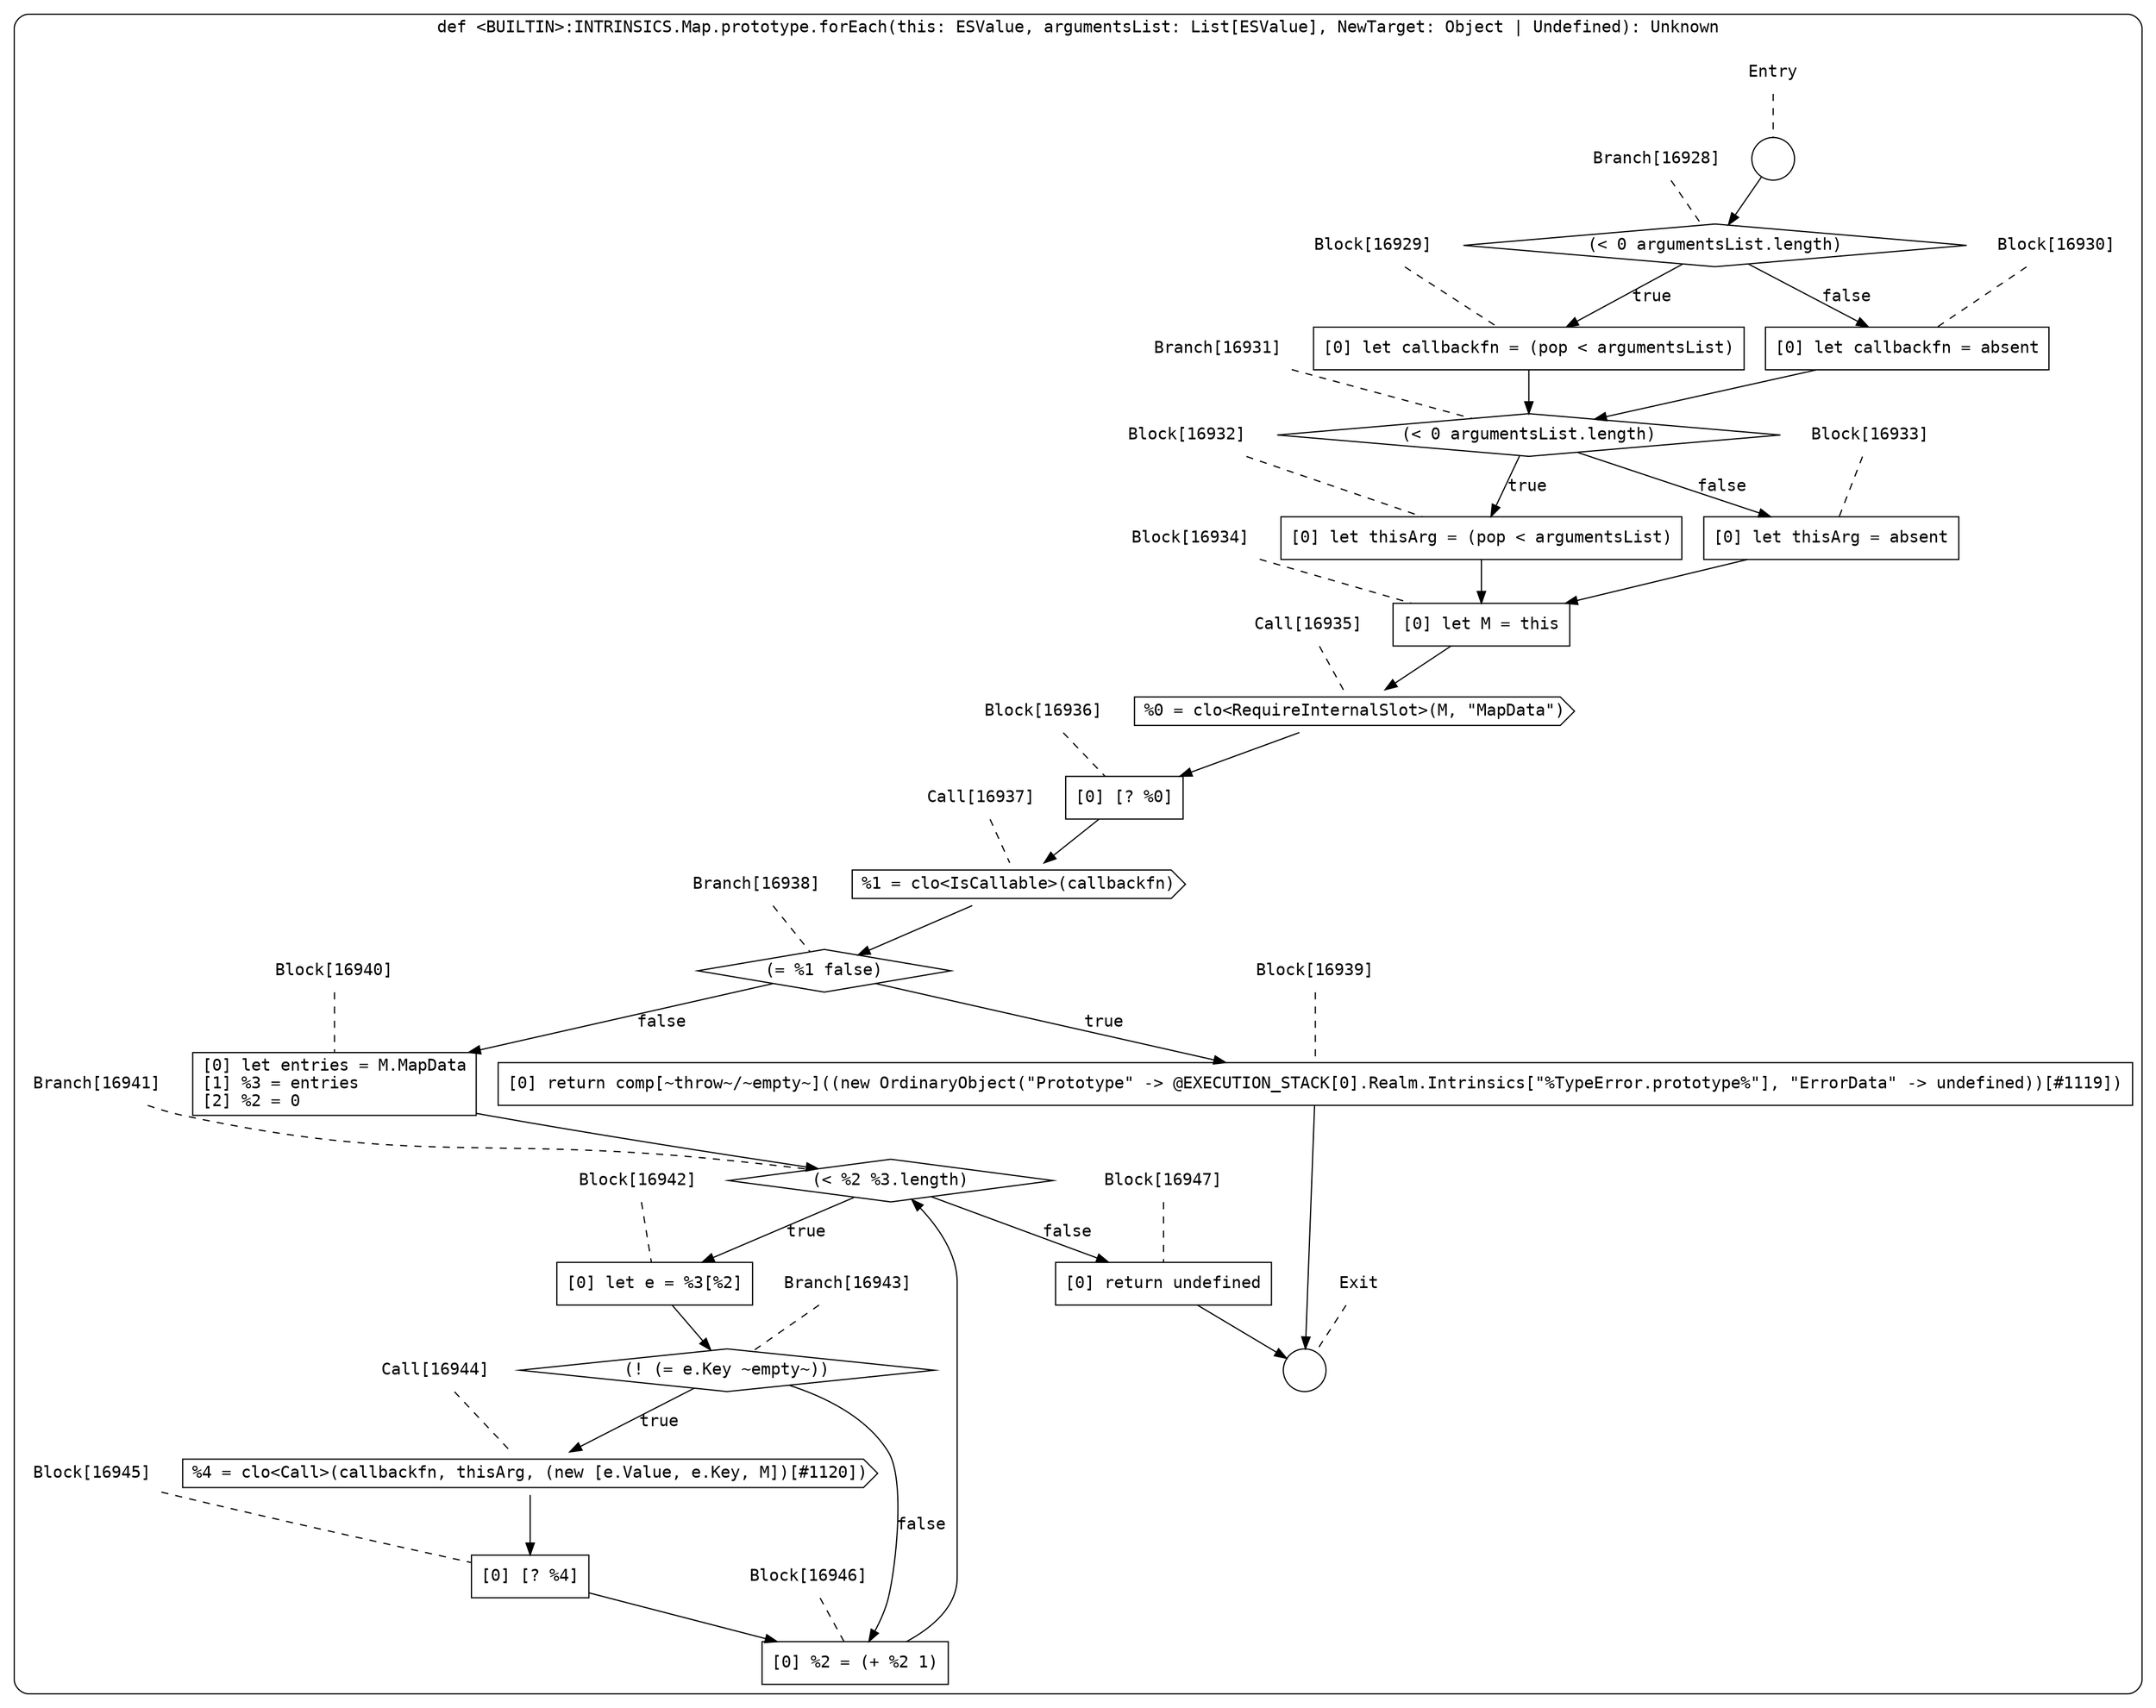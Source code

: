 digraph {
  graph [fontname = "Consolas"]
  node [fontname = "Consolas"]
  edge [fontname = "Consolas"]
  subgraph cluster2438 {
    label = "def <BUILTIN>:INTRINSICS.Map.prototype.forEach(this: ESValue, argumentsList: List[ESValue], NewTarget: Object | Undefined): Unknown"
    style = rounded
    cluster2438_entry_name [shape=none, label=<<font color="black">Entry</font>>]
    cluster2438_entry_name -> cluster2438_entry [arrowhead=none, color="black", style=dashed]
    cluster2438_entry [shape=circle label=" " color="black" fillcolor="white" style=filled]
    cluster2438_entry -> node16928 [color="black"]
    cluster2438_exit_name [shape=none, label=<<font color="black">Exit</font>>]
    cluster2438_exit_name -> cluster2438_exit [arrowhead=none, color="black", style=dashed]
    cluster2438_exit [shape=circle label=" " color="black" fillcolor="white" style=filled]
    node16928_name [shape=none, label=<<font color="black">Branch[16928]</font>>]
    node16928_name -> node16928 [arrowhead=none, color="black", style=dashed]
    node16928 [shape=diamond, label=<<font color="black">(&lt; 0 argumentsList.length)</font>> color="black" fillcolor="white", style=filled]
    node16928 -> node16929 [label=<<font color="black">true</font>> color="black"]
    node16928 -> node16930 [label=<<font color="black">false</font>> color="black"]
    node16929_name [shape=none, label=<<font color="black">Block[16929]</font>>]
    node16929_name -> node16929 [arrowhead=none, color="black", style=dashed]
    node16929 [shape=box, label=<<font color="black">[0] let callbackfn = (pop &lt; argumentsList)<BR ALIGN="LEFT"/></font>> color="black" fillcolor="white", style=filled]
    node16929 -> node16931 [color="black"]
    node16930_name [shape=none, label=<<font color="black">Block[16930]</font>>]
    node16930_name -> node16930 [arrowhead=none, color="black", style=dashed]
    node16930 [shape=box, label=<<font color="black">[0] let callbackfn = absent<BR ALIGN="LEFT"/></font>> color="black" fillcolor="white", style=filled]
    node16930 -> node16931 [color="black"]
    node16931_name [shape=none, label=<<font color="black">Branch[16931]</font>>]
    node16931_name -> node16931 [arrowhead=none, color="black", style=dashed]
    node16931 [shape=diamond, label=<<font color="black">(&lt; 0 argumentsList.length)</font>> color="black" fillcolor="white", style=filled]
    node16931 -> node16932 [label=<<font color="black">true</font>> color="black"]
    node16931 -> node16933 [label=<<font color="black">false</font>> color="black"]
    node16932_name [shape=none, label=<<font color="black">Block[16932]</font>>]
    node16932_name -> node16932 [arrowhead=none, color="black", style=dashed]
    node16932 [shape=box, label=<<font color="black">[0] let thisArg = (pop &lt; argumentsList)<BR ALIGN="LEFT"/></font>> color="black" fillcolor="white", style=filled]
    node16932 -> node16934 [color="black"]
    node16933_name [shape=none, label=<<font color="black">Block[16933]</font>>]
    node16933_name -> node16933 [arrowhead=none, color="black", style=dashed]
    node16933 [shape=box, label=<<font color="black">[0] let thisArg = absent<BR ALIGN="LEFT"/></font>> color="black" fillcolor="white", style=filled]
    node16933 -> node16934 [color="black"]
    node16934_name [shape=none, label=<<font color="black">Block[16934]</font>>]
    node16934_name -> node16934 [arrowhead=none, color="black", style=dashed]
    node16934 [shape=box, label=<<font color="black">[0] let M = this<BR ALIGN="LEFT"/></font>> color="black" fillcolor="white", style=filled]
    node16934 -> node16935 [color="black"]
    node16935_name [shape=none, label=<<font color="black">Call[16935]</font>>]
    node16935_name -> node16935 [arrowhead=none, color="black", style=dashed]
    node16935 [shape=cds, label=<<font color="black">%0 = clo&lt;RequireInternalSlot&gt;(M, &quot;MapData&quot;)</font>> color="black" fillcolor="white", style=filled]
    node16935 -> node16936 [color="black"]
    node16936_name [shape=none, label=<<font color="black">Block[16936]</font>>]
    node16936_name -> node16936 [arrowhead=none, color="black", style=dashed]
    node16936 [shape=box, label=<<font color="black">[0] [? %0]<BR ALIGN="LEFT"/></font>> color="black" fillcolor="white", style=filled]
    node16936 -> node16937 [color="black"]
    node16937_name [shape=none, label=<<font color="black">Call[16937]</font>>]
    node16937_name -> node16937 [arrowhead=none, color="black", style=dashed]
    node16937 [shape=cds, label=<<font color="black">%1 = clo&lt;IsCallable&gt;(callbackfn)</font>> color="black" fillcolor="white", style=filled]
    node16937 -> node16938 [color="black"]
    node16938_name [shape=none, label=<<font color="black">Branch[16938]</font>>]
    node16938_name -> node16938 [arrowhead=none, color="black", style=dashed]
    node16938 [shape=diamond, label=<<font color="black">(= %1 false)</font>> color="black" fillcolor="white", style=filled]
    node16938 -> node16939 [label=<<font color="black">true</font>> color="black"]
    node16938 -> node16940 [label=<<font color="black">false</font>> color="black"]
    node16939_name [shape=none, label=<<font color="black">Block[16939]</font>>]
    node16939_name -> node16939 [arrowhead=none, color="black", style=dashed]
    node16939 [shape=box, label=<<font color="black">[0] return comp[~throw~/~empty~]((new OrdinaryObject(&quot;Prototype&quot; -&gt; @EXECUTION_STACK[0].Realm.Intrinsics[&quot;%TypeError.prototype%&quot;], &quot;ErrorData&quot; -&gt; undefined))[#1119])<BR ALIGN="LEFT"/></font>> color="black" fillcolor="white", style=filled]
    node16939 -> cluster2438_exit [color="black"]
    node16940_name [shape=none, label=<<font color="black">Block[16940]</font>>]
    node16940_name -> node16940 [arrowhead=none, color="black", style=dashed]
    node16940 [shape=box, label=<<font color="black">[0] let entries = M.MapData<BR ALIGN="LEFT"/>[1] %3 = entries<BR ALIGN="LEFT"/>[2] %2 = 0<BR ALIGN="LEFT"/></font>> color="black" fillcolor="white", style=filled]
    node16940 -> node16941 [color="black"]
    node16941_name [shape=none, label=<<font color="black">Branch[16941]</font>>]
    node16941_name -> node16941 [arrowhead=none, color="black", style=dashed]
    node16941 [shape=diamond, label=<<font color="black">(&lt; %2 %3.length)</font>> color="black" fillcolor="white", style=filled]
    node16941 -> node16942 [label=<<font color="black">true</font>> color="black"]
    node16941 -> node16947 [label=<<font color="black">false</font>> color="black"]
    node16942_name [shape=none, label=<<font color="black">Block[16942]</font>>]
    node16942_name -> node16942 [arrowhead=none, color="black", style=dashed]
    node16942 [shape=box, label=<<font color="black">[0] let e = %3[%2]<BR ALIGN="LEFT"/></font>> color="black" fillcolor="white", style=filled]
    node16942 -> node16943 [color="black"]
    node16947_name [shape=none, label=<<font color="black">Block[16947]</font>>]
    node16947_name -> node16947 [arrowhead=none, color="black", style=dashed]
    node16947 [shape=box, label=<<font color="black">[0] return undefined<BR ALIGN="LEFT"/></font>> color="black" fillcolor="white", style=filled]
    node16947 -> cluster2438_exit [color="black"]
    node16943_name [shape=none, label=<<font color="black">Branch[16943]</font>>]
    node16943_name -> node16943 [arrowhead=none, color="black", style=dashed]
    node16943 [shape=diamond, label=<<font color="black">(! (= e.Key ~empty~))</font>> color="black" fillcolor="white", style=filled]
    node16943 -> node16944 [label=<<font color="black">true</font>> color="black"]
    node16943 -> node16946 [label=<<font color="black">false</font>> color="black"]
    node16944_name [shape=none, label=<<font color="black">Call[16944]</font>>]
    node16944_name -> node16944 [arrowhead=none, color="black", style=dashed]
    node16944 [shape=cds, label=<<font color="black">%4 = clo&lt;Call&gt;(callbackfn, thisArg, (new [e.Value, e.Key, M])[#1120])</font>> color="black" fillcolor="white", style=filled]
    node16944 -> node16945 [color="black"]
    node16946_name [shape=none, label=<<font color="black">Block[16946]</font>>]
    node16946_name -> node16946 [arrowhead=none, color="black", style=dashed]
    node16946 [shape=box, label=<<font color="black">[0] %2 = (+ %2 1)<BR ALIGN="LEFT"/></font>> color="black" fillcolor="white", style=filled]
    node16946 -> node16941 [color="black"]
    node16945_name [shape=none, label=<<font color="black">Block[16945]</font>>]
    node16945_name -> node16945 [arrowhead=none, color="black", style=dashed]
    node16945 [shape=box, label=<<font color="black">[0] [? %4]<BR ALIGN="LEFT"/></font>> color="black" fillcolor="white", style=filled]
    node16945 -> node16946 [color="black"]
  }
}